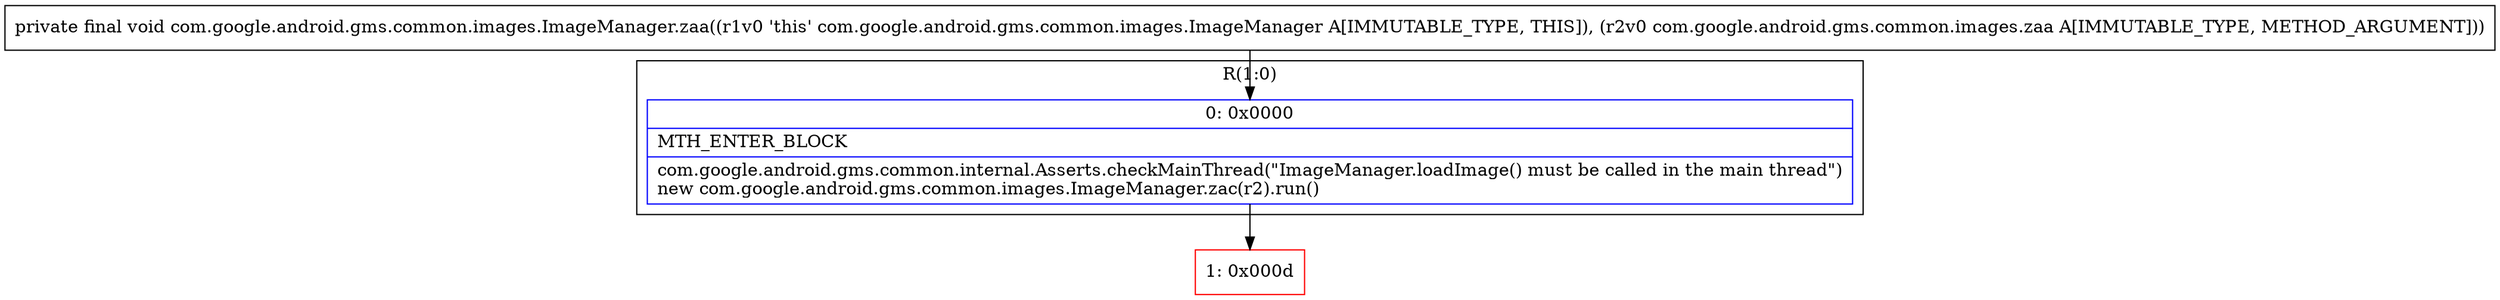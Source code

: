 digraph "CFG forcom.google.android.gms.common.images.ImageManager.zaa(Lcom\/google\/android\/gms\/common\/images\/zaa;)V" {
subgraph cluster_Region_731079408 {
label = "R(1:0)";
node [shape=record,color=blue];
Node_0 [shape=record,label="{0\:\ 0x0000|MTH_ENTER_BLOCK\l|com.google.android.gms.common.internal.Asserts.checkMainThread(\"ImageManager.loadImage() must be called in the main thread\")\lnew com.google.android.gms.common.images.ImageManager.zac(r2).run()\l}"];
}
Node_1 [shape=record,color=red,label="{1\:\ 0x000d}"];
MethodNode[shape=record,label="{private final void com.google.android.gms.common.images.ImageManager.zaa((r1v0 'this' com.google.android.gms.common.images.ImageManager A[IMMUTABLE_TYPE, THIS]), (r2v0 com.google.android.gms.common.images.zaa A[IMMUTABLE_TYPE, METHOD_ARGUMENT])) }"];
MethodNode -> Node_0;
Node_0 -> Node_1;
}

